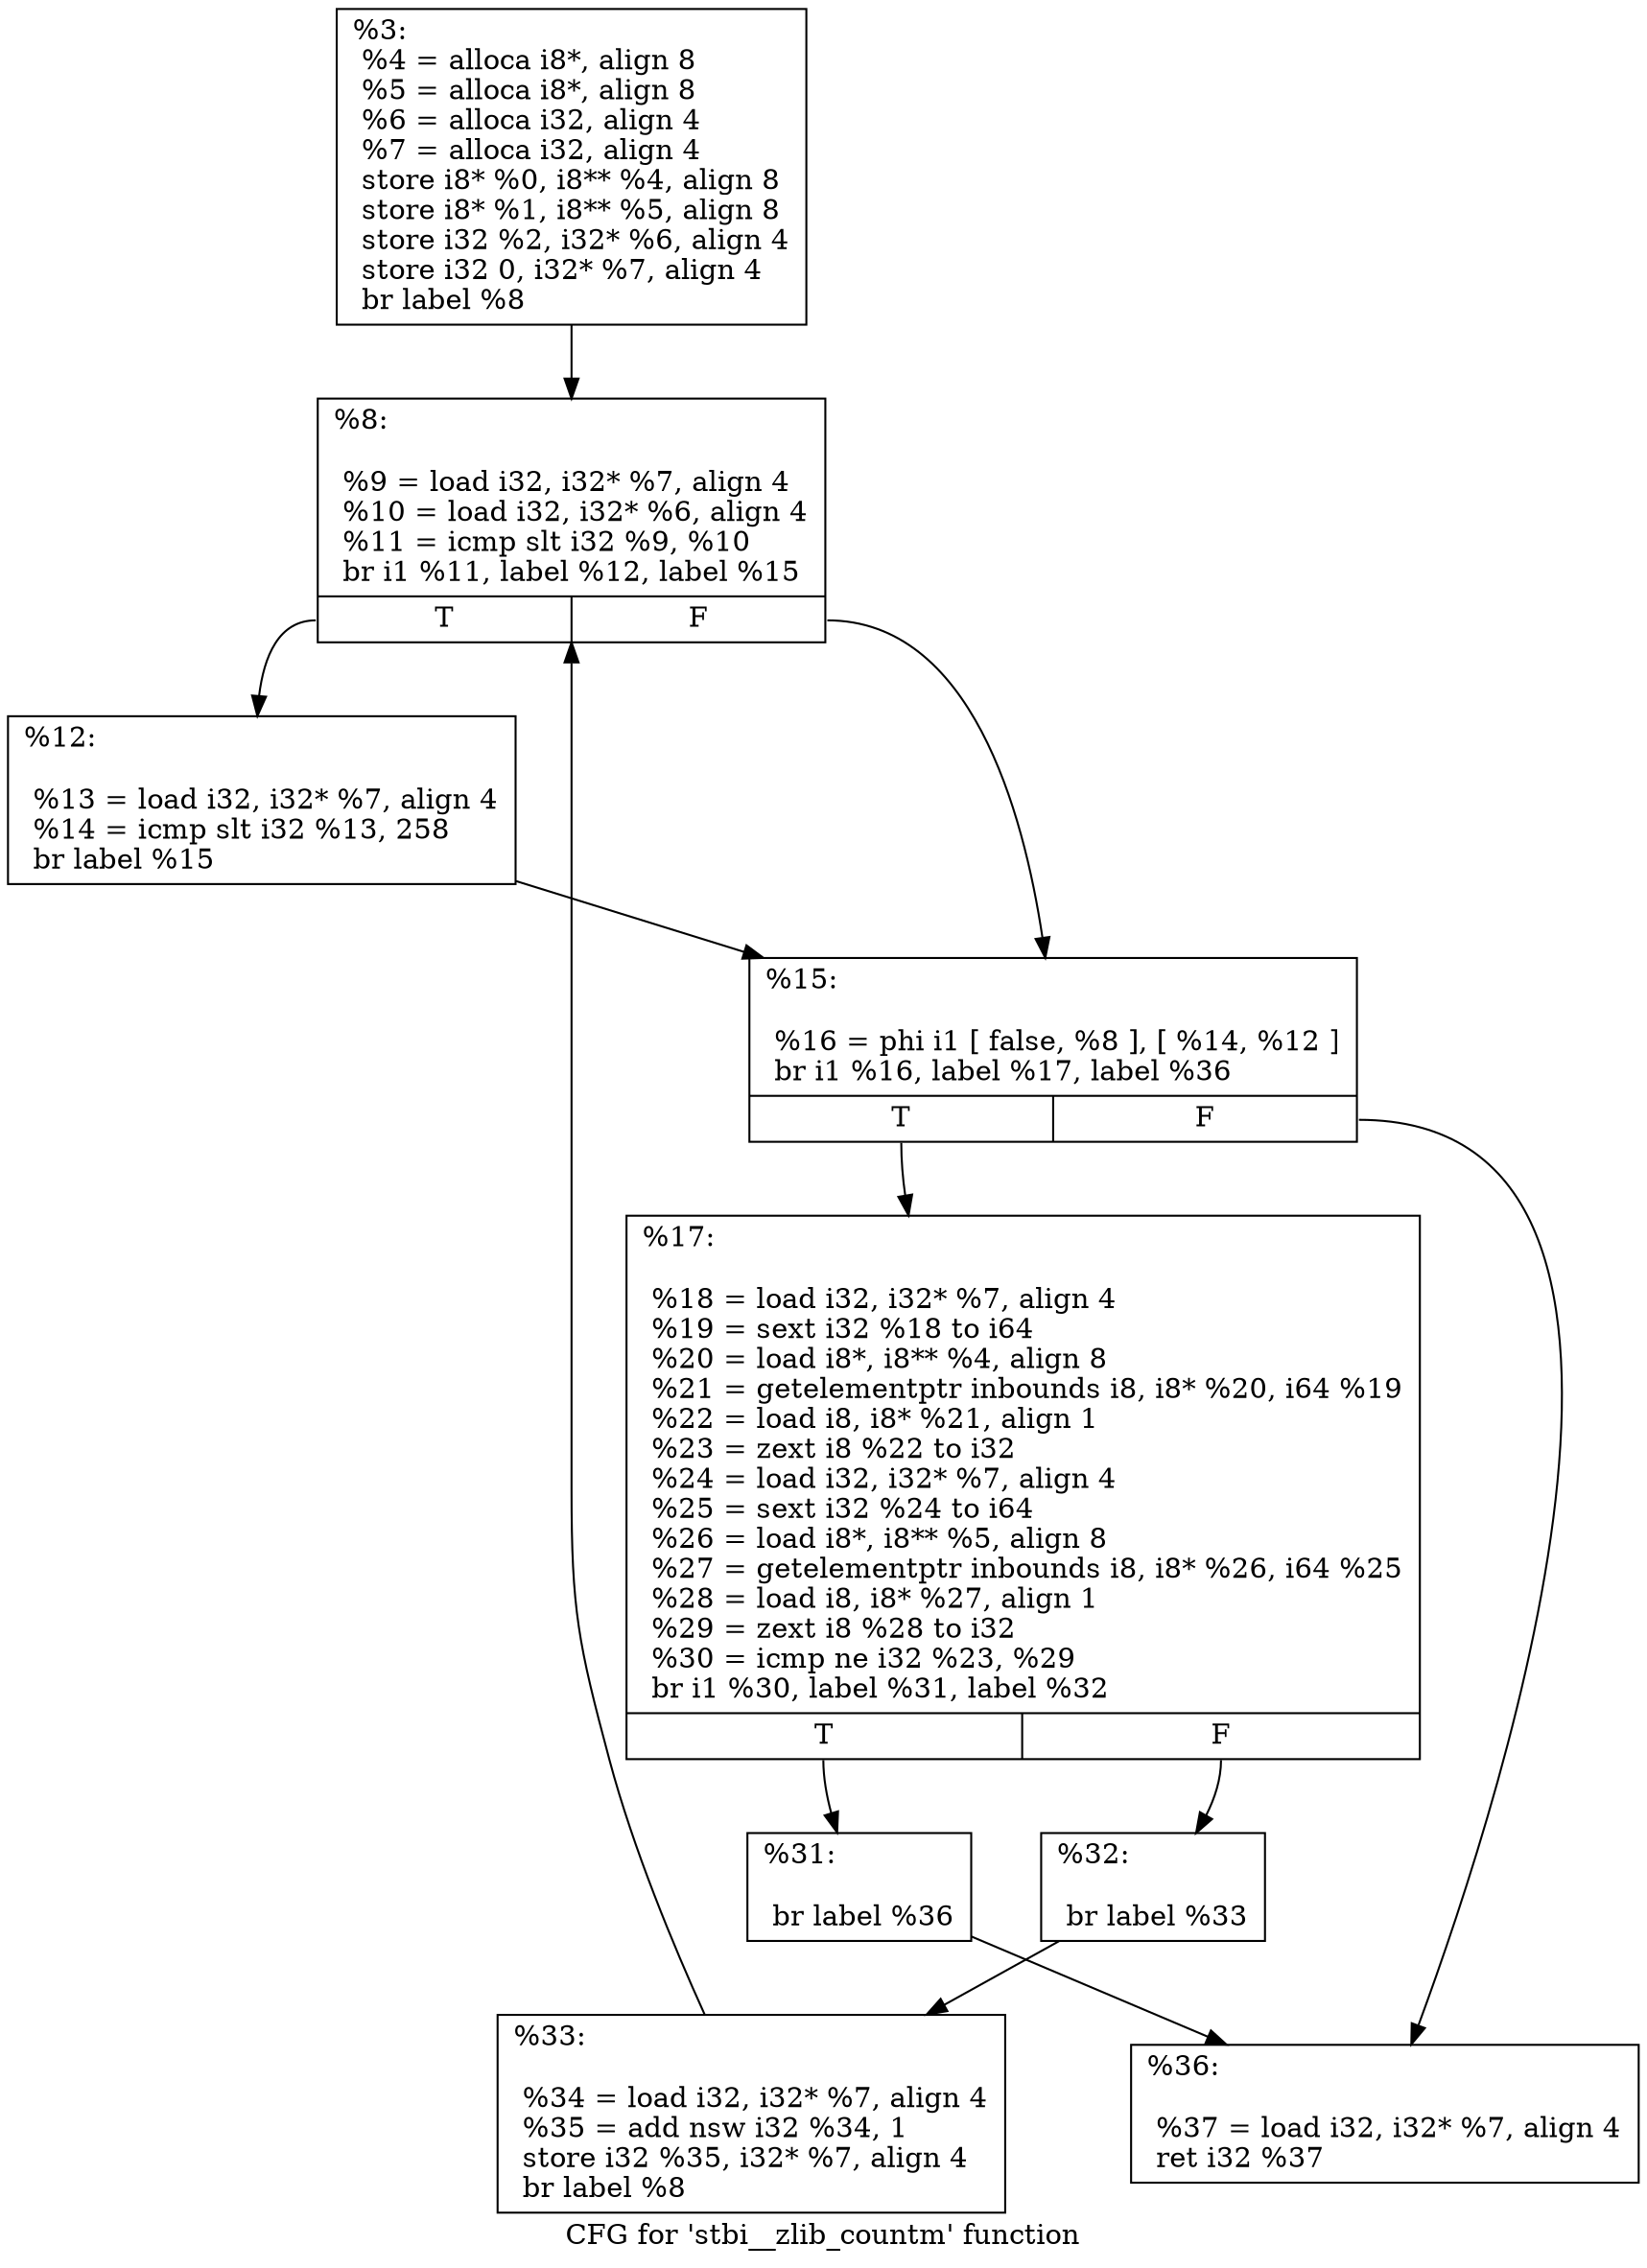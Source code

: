 digraph "CFG for 'stbi__zlib_countm' function" {
	label="CFG for 'stbi__zlib_countm' function";

	Node0x298b830 [shape=record,label="{%3:\l  %4 = alloca i8*, align 8\l  %5 = alloca i8*, align 8\l  %6 = alloca i32, align 4\l  %7 = alloca i32, align 4\l  store i8* %0, i8** %4, align 8\l  store i8* %1, i8** %5, align 8\l  store i32 %2, i32* %6, align 4\l  store i32 0, i32* %7, align 4\l  br label %8\l}"];
	Node0x298b830 -> Node0x298c350;
	Node0x298c350 [shape=record,label="{%8:\l\l  %9 = load i32, i32* %7, align 4\l  %10 = load i32, i32* %6, align 4\l  %11 = icmp slt i32 %9, %10\l  br i1 %11, label %12, label %15\l|{<s0>T|<s1>F}}"];
	Node0x298c350:s0 -> Node0x298bfb0;
	Node0x298c350:s1 -> Node0x298c570;
	Node0x298bfb0 [shape=record,label="{%12:\l\l  %13 = load i32, i32* %7, align 4\l  %14 = icmp slt i32 %13, 258\l  br label %15\l}"];
	Node0x298bfb0 -> Node0x298c570;
	Node0x298c570 [shape=record,label="{%15:\l\l  %16 = phi i1 [ false, %8 ], [ %14, %12 ]\l  br i1 %16, label %17, label %36\l|{<s0>T|<s1>F}}"];
	Node0x298c570:s0 -> Node0x298c3a0;
	Node0x298c570:s1 -> Node0x298c990;
	Node0x298c3a0 [shape=record,label="{%17:\l\l  %18 = load i32, i32* %7, align 4\l  %19 = sext i32 %18 to i64\l  %20 = load i8*, i8** %4, align 8\l  %21 = getelementptr inbounds i8, i8* %20, i64 %19\l  %22 = load i8, i8* %21, align 1\l  %23 = zext i8 %22 to i32\l  %24 = load i32, i32* %7, align 4\l  %25 = sext i32 %24 to i64\l  %26 = load i8*, i8** %5, align 8\l  %27 = getelementptr inbounds i8, i8* %26, i64 %25\l  %28 = load i8, i8* %27, align 1\l  %29 = zext i8 %28 to i32\l  %30 = icmp ne i32 %23, %29\l  br i1 %30, label %31, label %32\l|{<s0>T|<s1>F}}"];
	Node0x298c3a0:s0 -> Node0x298cfd0;
	Node0x298c3a0:s1 -> Node0x298d020;
	Node0x298cfd0 [shape=record,label="{%31:\l\l  br label %36\l}"];
	Node0x298cfd0 -> Node0x298c990;
	Node0x298d020 [shape=record,label="{%32:\l\l  br label %33\l}"];
	Node0x298d020 -> Node0x298c880;
	Node0x298c880 [shape=record,label="{%33:\l\l  %34 = load i32, i32* %7, align 4\l  %35 = add nsw i32 %34, 1\l  store i32 %35, i32* %7, align 4\l  br label %8\l}"];
	Node0x298c880 -> Node0x298c350;
	Node0x298c990 [shape=record,label="{%36:\l\l  %37 = load i32, i32* %7, align 4\l  ret i32 %37\l}"];
}

